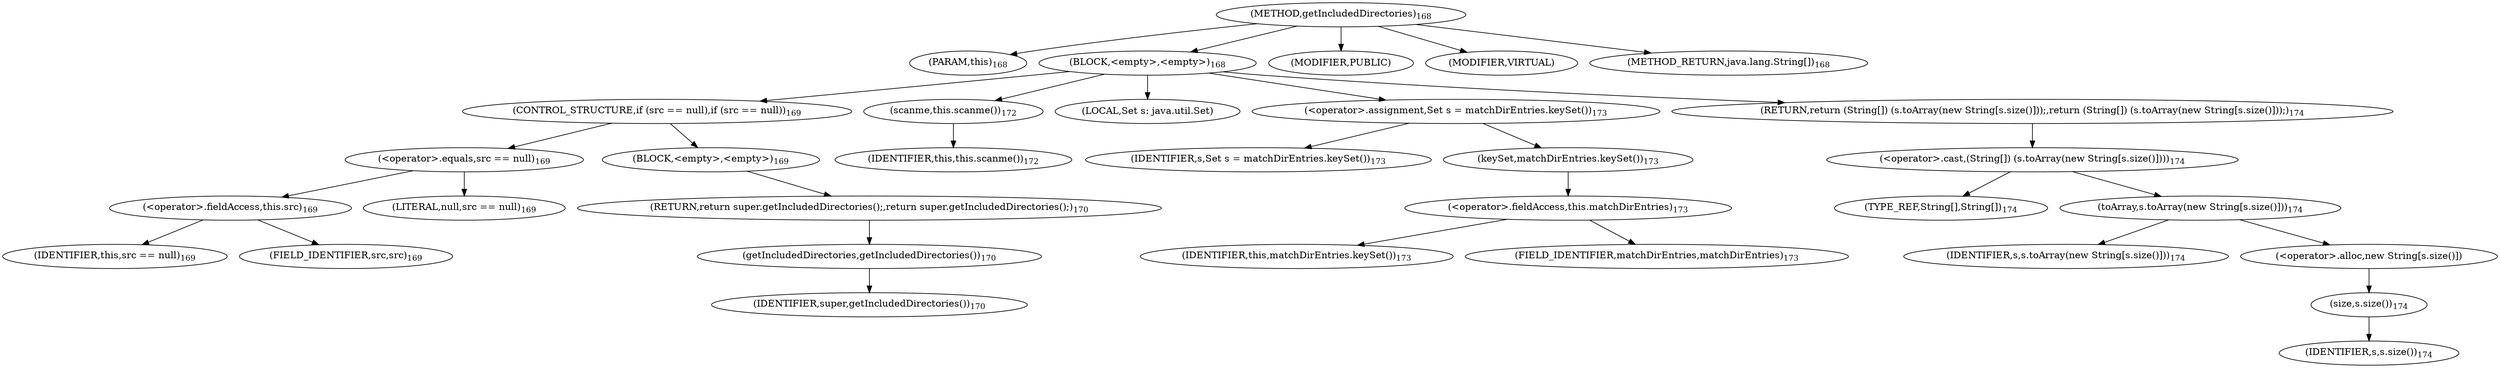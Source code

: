 digraph "getIncludedDirectories" {  
"185" [label = <(METHOD,getIncludedDirectories)<SUB>168</SUB>> ]
"14" [label = <(PARAM,this)<SUB>168</SUB>> ]
"186" [label = <(BLOCK,&lt;empty&gt;,&lt;empty&gt;)<SUB>168</SUB>> ]
"187" [label = <(CONTROL_STRUCTURE,if (src == null),if (src == null))<SUB>169</SUB>> ]
"188" [label = <(&lt;operator&gt;.equals,src == null)<SUB>169</SUB>> ]
"189" [label = <(&lt;operator&gt;.fieldAccess,this.src)<SUB>169</SUB>> ]
"190" [label = <(IDENTIFIER,this,src == null)<SUB>169</SUB>> ]
"191" [label = <(FIELD_IDENTIFIER,src,src)<SUB>169</SUB>> ]
"192" [label = <(LITERAL,null,src == null)<SUB>169</SUB>> ]
"193" [label = <(BLOCK,&lt;empty&gt;,&lt;empty&gt;)<SUB>169</SUB>> ]
"194" [label = <(RETURN,return super.getIncludedDirectories();,return super.getIncludedDirectories();)<SUB>170</SUB>> ]
"195" [label = <(getIncludedDirectories,getIncludedDirectories())<SUB>170</SUB>> ]
"196" [label = <(IDENTIFIER,super,getIncludedDirectories())<SUB>170</SUB>> ]
"197" [label = <(scanme,this.scanme())<SUB>172</SUB>> ]
"13" [label = <(IDENTIFIER,this,this.scanme())<SUB>172</SUB>> ]
"198" [label = <(LOCAL,Set s: java.util.Set)> ]
"199" [label = <(&lt;operator&gt;.assignment,Set s = matchDirEntries.keySet())<SUB>173</SUB>> ]
"200" [label = <(IDENTIFIER,s,Set s = matchDirEntries.keySet())<SUB>173</SUB>> ]
"201" [label = <(keySet,matchDirEntries.keySet())<SUB>173</SUB>> ]
"202" [label = <(&lt;operator&gt;.fieldAccess,this.matchDirEntries)<SUB>173</SUB>> ]
"203" [label = <(IDENTIFIER,this,matchDirEntries.keySet())<SUB>173</SUB>> ]
"204" [label = <(FIELD_IDENTIFIER,matchDirEntries,matchDirEntries)<SUB>173</SUB>> ]
"205" [label = <(RETURN,return (String[]) (s.toArray(new String[s.size()]));,return (String[]) (s.toArray(new String[s.size()]));)<SUB>174</SUB>> ]
"206" [label = <(&lt;operator&gt;.cast,(String[]) (s.toArray(new String[s.size()])))<SUB>174</SUB>> ]
"207" [label = <(TYPE_REF,String[],String[])<SUB>174</SUB>> ]
"208" [label = <(toArray,s.toArray(new String[s.size()]))<SUB>174</SUB>> ]
"209" [label = <(IDENTIFIER,s,s.toArray(new String[s.size()]))<SUB>174</SUB>> ]
"210" [label = <(&lt;operator&gt;.alloc,new String[s.size()])> ]
"211" [label = <(size,s.size())<SUB>174</SUB>> ]
"212" [label = <(IDENTIFIER,s,s.size())<SUB>174</SUB>> ]
"213" [label = <(MODIFIER,PUBLIC)> ]
"214" [label = <(MODIFIER,VIRTUAL)> ]
"215" [label = <(METHOD_RETURN,java.lang.String[])<SUB>168</SUB>> ]
  "185" -> "14" 
  "185" -> "186" 
  "185" -> "213" 
  "185" -> "214" 
  "185" -> "215" 
  "186" -> "187" 
  "186" -> "197" 
  "186" -> "198" 
  "186" -> "199" 
  "186" -> "205" 
  "187" -> "188" 
  "187" -> "193" 
  "188" -> "189" 
  "188" -> "192" 
  "189" -> "190" 
  "189" -> "191" 
  "193" -> "194" 
  "194" -> "195" 
  "195" -> "196" 
  "197" -> "13" 
  "199" -> "200" 
  "199" -> "201" 
  "201" -> "202" 
  "202" -> "203" 
  "202" -> "204" 
  "205" -> "206" 
  "206" -> "207" 
  "206" -> "208" 
  "208" -> "209" 
  "208" -> "210" 
  "210" -> "211" 
  "211" -> "212" 
}
